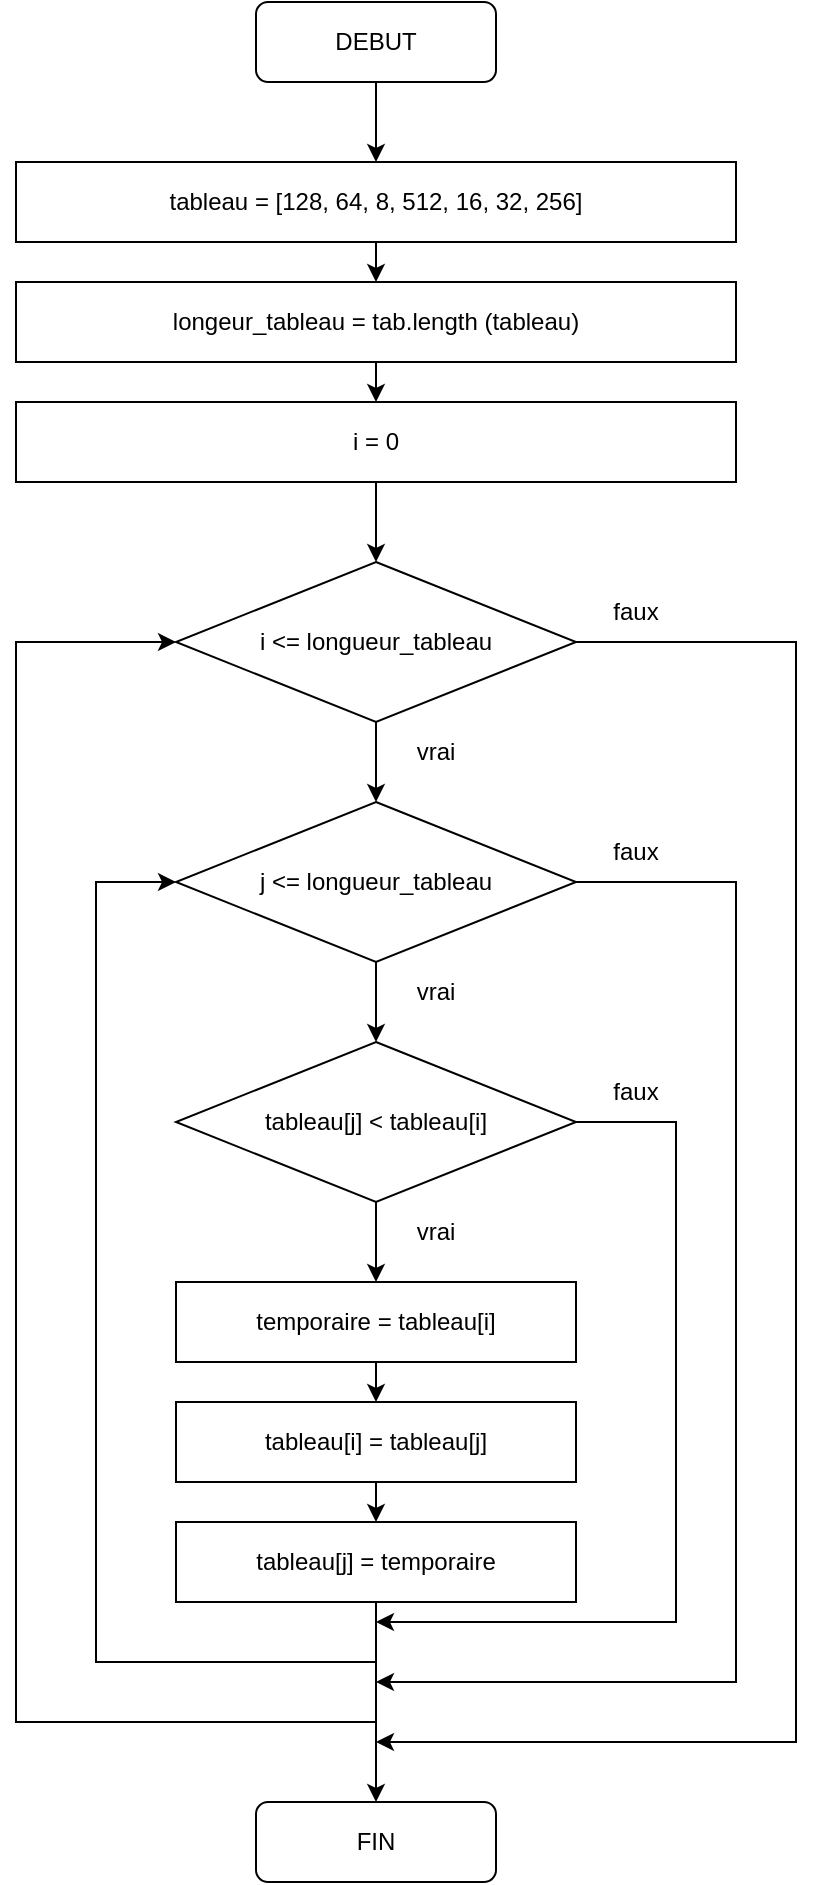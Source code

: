 <mxfile version="18.0.2" type="device"><diagram id="lIBiOj880JPnOqAnk0pg" name="Page-1"><mxGraphModel dx="509" dy="615" grid="1" gridSize="10" guides="1" tooltips="1" connect="1" arrows="1" fold="1" page="1" pageScale="1" pageWidth="827" pageHeight="1169" math="0" shadow="0"><root><mxCell id="0"/><mxCell id="1" parent="0"/><mxCell id="mJKRQIlHHd57HNOImOl2-1" value="" style="rounded=1;whiteSpace=wrap;html=1;fillColor=none;" vertex="1" parent="1"><mxGeometry x="160" y="40" width="120" height="40" as="geometry"/></mxCell><mxCell id="mJKRQIlHHd57HNOImOl2-2" value="DEBUT" style="text;html=1;strokeColor=none;fillColor=none;align=center;verticalAlign=middle;whiteSpace=wrap;rounded=0;" vertex="1" parent="1"><mxGeometry x="170" y="45" width="100" height="30" as="geometry"/></mxCell><mxCell id="mJKRQIlHHd57HNOImOl2-3" value="" style="rounded=0;whiteSpace=wrap;html=1;fillColor=none;" vertex="1" parent="1"><mxGeometry x="40" y="120" width="360" height="40" as="geometry"/></mxCell><mxCell id="mJKRQIlHHd57HNOImOl2-4" value="tableau = [128, 64, 8, 512, 16, 32, 256]" style="text;html=1;strokeColor=none;fillColor=none;align=center;verticalAlign=middle;whiteSpace=wrap;rounded=0;" vertex="1" parent="1"><mxGeometry x="50" y="125" width="340" height="30" as="geometry"/></mxCell><mxCell id="mJKRQIlHHd57HNOImOl2-5" value="" style="rounded=0;whiteSpace=wrap;html=1;fillColor=none;" vertex="1" parent="1"><mxGeometry x="40" y="180" width="360" height="40" as="geometry"/></mxCell><mxCell id="mJKRQIlHHd57HNOImOl2-6" value="longeur_tableau = tab.length (tableau)" style="text;html=1;strokeColor=none;fillColor=none;align=center;verticalAlign=middle;whiteSpace=wrap;rounded=0;" vertex="1" parent="1"><mxGeometry x="50" y="185" width="340" height="30" as="geometry"/></mxCell><mxCell id="mJKRQIlHHd57HNOImOl2-47" style="edgeStyle=orthogonalEdgeStyle;rounded=0;orthogonalLoop=1;jettySize=auto;html=1;exitX=1;exitY=0.5;exitDx=0;exitDy=0;" edge="1" parent="1" source="mJKRQIlHHd57HNOImOl2-7"><mxGeometry relative="1" as="geometry"><mxPoint x="220" y="910" as="targetPoint"/><Array as="points"><mxPoint x="430" y="360"/><mxPoint x="430" y="910"/><mxPoint x="220" y="910"/></Array></mxGeometry></mxCell><mxCell id="mJKRQIlHHd57HNOImOl2-7" value="" style="rhombus;whiteSpace=wrap;html=1;fillColor=none;" vertex="1" parent="1"><mxGeometry x="120" y="320" width="200" height="80" as="geometry"/></mxCell><mxCell id="mJKRQIlHHd57HNOImOl2-8" value="" style="rounded=0;whiteSpace=wrap;html=1;fillColor=none;" vertex="1" parent="1"><mxGeometry x="40" y="240" width="360" height="40" as="geometry"/></mxCell><mxCell id="mJKRQIlHHd57HNOImOl2-9" value="i = 0" style="text;html=1;strokeColor=none;fillColor=none;align=center;verticalAlign=middle;whiteSpace=wrap;rounded=0;" vertex="1" parent="1"><mxGeometry x="50" y="245" width="340" height="30" as="geometry"/></mxCell><mxCell id="mJKRQIlHHd57HNOImOl2-10" value="i &amp;lt;=&amp;nbsp;longueur_tableau" style="text;html=1;strokeColor=none;fillColor=none;align=center;verticalAlign=middle;whiteSpace=wrap;rounded=0;" vertex="1" parent="1"><mxGeometry x="160" y="345" width="120" height="30" as="geometry"/></mxCell><mxCell id="mJKRQIlHHd57HNOImOl2-11" value="" style="rhombus;whiteSpace=wrap;html=1;fillColor=none;" vertex="1" parent="1"><mxGeometry x="120" y="440" width="200" height="80" as="geometry"/></mxCell><mxCell id="mJKRQIlHHd57HNOImOl2-12" value="j &amp;lt;=&amp;nbsp;longueur_tableau" style="text;html=1;strokeColor=none;fillColor=none;align=center;verticalAlign=middle;whiteSpace=wrap;rounded=0;" vertex="1" parent="1"><mxGeometry x="160" y="465" width="120" height="30" as="geometry"/></mxCell><mxCell id="mJKRQIlHHd57HNOImOl2-42" style="edgeStyle=orthogonalEdgeStyle;rounded=0;orthogonalLoop=1;jettySize=auto;html=1;exitX=1;exitY=0.5;exitDx=0;exitDy=0;" edge="1" parent="1" source="mJKRQIlHHd57HNOImOl2-13"><mxGeometry relative="1" as="geometry"><mxPoint x="220" y="850" as="targetPoint"/><Array as="points"><mxPoint x="370" y="600"/><mxPoint x="370" y="850"/></Array></mxGeometry></mxCell><mxCell id="mJKRQIlHHd57HNOImOl2-13" value="" style="rhombus;whiteSpace=wrap;html=1;fillColor=none;" vertex="1" parent="1"><mxGeometry x="120" y="560" width="200" height="80" as="geometry"/></mxCell><mxCell id="mJKRQIlHHd57HNOImOl2-14" value="tableau[j] &amp;lt; tableau[i]" style="text;html=1;strokeColor=none;fillColor=none;align=center;verticalAlign=middle;whiteSpace=wrap;rounded=0;" vertex="1" parent="1"><mxGeometry x="160" y="585" width="120" height="30" as="geometry"/></mxCell><mxCell id="mJKRQIlHHd57HNOImOl2-15" value="" style="rounded=0;whiteSpace=wrap;html=1;fillColor=none;" vertex="1" parent="1"><mxGeometry x="120" y="680" width="200" height="40" as="geometry"/></mxCell><mxCell id="mJKRQIlHHd57HNOImOl2-16" value="temporaire = tableau[i]" style="text;html=1;strokeColor=none;fillColor=none;align=center;verticalAlign=middle;whiteSpace=wrap;rounded=0;" vertex="1" parent="1"><mxGeometry x="130" y="685" width="180" height="30" as="geometry"/></mxCell><mxCell id="mJKRQIlHHd57HNOImOl2-17" value="" style="rounded=0;whiteSpace=wrap;html=1;fillColor=none;" vertex="1" parent="1"><mxGeometry x="120" y="740" width="200" height="40" as="geometry"/></mxCell><mxCell id="mJKRQIlHHd57HNOImOl2-18" value="tableau[i] = tableau[j]" style="text;html=1;strokeColor=none;fillColor=none;align=center;verticalAlign=middle;whiteSpace=wrap;rounded=0;" vertex="1" parent="1"><mxGeometry x="130" y="745" width="180" height="30" as="geometry"/></mxCell><mxCell id="mJKRQIlHHd57HNOImOl2-19" value="" style="rounded=0;whiteSpace=wrap;html=1;fillColor=none;" vertex="1" parent="1"><mxGeometry x="120" y="800" width="200" height="40" as="geometry"/></mxCell><mxCell id="mJKRQIlHHd57HNOImOl2-20" value="tableau[j] = temporaire" style="text;html=1;strokeColor=none;fillColor=none;align=center;verticalAlign=middle;whiteSpace=wrap;rounded=0;" vertex="1" parent="1"><mxGeometry x="130" y="805" width="180" height="30" as="geometry"/></mxCell><mxCell id="mJKRQIlHHd57HNOImOl2-21" value="" style="rounded=1;whiteSpace=wrap;html=1;fillColor=none;" vertex="1" parent="1"><mxGeometry x="160" y="940" width="120" height="40" as="geometry"/></mxCell><mxCell id="mJKRQIlHHd57HNOImOl2-22" value="FIN" style="text;html=1;strokeColor=none;fillColor=none;align=center;verticalAlign=middle;whiteSpace=wrap;rounded=0;" vertex="1" parent="1"><mxGeometry x="190" y="945" width="60" height="30" as="geometry"/></mxCell><mxCell id="mJKRQIlHHd57HNOImOl2-26" value="" style="endArrow=classic;html=1;rounded=0;exitX=0.5;exitY=1;exitDx=0;exitDy=0;entryX=0.5;entryY=0;entryDx=0;entryDy=0;" edge="1" parent="1" source="mJKRQIlHHd57HNOImOl2-3" target="mJKRQIlHHd57HNOImOl2-5"><mxGeometry width="50" height="50" relative="1" as="geometry"><mxPoint x="190" y="200" as="sourcePoint"/><mxPoint x="240" y="150" as="targetPoint"/></mxGeometry></mxCell><mxCell id="mJKRQIlHHd57HNOImOl2-29" value="" style="endArrow=classic;html=1;rounded=0;entryX=0.5;entryY=0;entryDx=0;entryDy=0;exitX=0.5;exitY=1;exitDx=0;exitDy=0;" edge="1" parent="1" source="mJKRQIlHHd57HNOImOl2-5" target="mJKRQIlHHd57HNOImOl2-8"><mxGeometry width="50" height="50" relative="1" as="geometry"><mxPoint x="190" y="270" as="sourcePoint"/><mxPoint x="240" y="220" as="targetPoint"/></mxGeometry></mxCell><mxCell id="mJKRQIlHHd57HNOImOl2-30" value="" style="endArrow=classic;html=1;rounded=0;exitX=0.5;exitY=1;exitDx=0;exitDy=0;entryX=0.5;entryY=0;entryDx=0;entryDy=0;" edge="1" parent="1" source="mJKRQIlHHd57HNOImOl2-8" target="mJKRQIlHHd57HNOImOl2-7"><mxGeometry width="50" height="50" relative="1" as="geometry"><mxPoint x="190" y="270" as="sourcePoint"/><mxPoint x="240" y="220" as="targetPoint"/></mxGeometry></mxCell><mxCell id="mJKRQIlHHd57HNOImOl2-31" value="" style="endArrow=classic;html=1;rounded=0;exitX=0.5;exitY=1;exitDx=0;exitDy=0;entryX=0.5;entryY=0;entryDx=0;entryDy=0;" edge="1" parent="1" source="mJKRQIlHHd57HNOImOl2-7" target="mJKRQIlHHd57HNOImOl2-11"><mxGeometry width="50" height="50" relative="1" as="geometry"><mxPoint x="210" y="410" as="sourcePoint"/><mxPoint x="240" y="350" as="targetPoint"/></mxGeometry></mxCell><mxCell id="mJKRQIlHHd57HNOImOl2-32" value="" style="endArrow=classic;html=1;rounded=0;exitX=0.5;exitY=1;exitDx=0;exitDy=0;entryX=0.5;entryY=0;entryDx=0;entryDy=0;" edge="1" parent="1" source="mJKRQIlHHd57HNOImOl2-11" target="mJKRQIlHHd57HNOImOl2-13"><mxGeometry width="50" height="50" relative="1" as="geometry"><mxPoint x="190" y="400" as="sourcePoint"/><mxPoint x="240" y="350" as="targetPoint"/></mxGeometry></mxCell><mxCell id="mJKRQIlHHd57HNOImOl2-33" value="" style="endArrow=classic;html=1;rounded=0;exitX=0.5;exitY=1;exitDx=0;exitDy=0;entryX=0.5;entryY=0;entryDx=0;entryDy=0;" edge="1" parent="1" source="mJKRQIlHHd57HNOImOl2-13" target="mJKRQIlHHd57HNOImOl2-15"><mxGeometry width="50" height="50" relative="1" as="geometry"><mxPoint x="190" y="530" as="sourcePoint"/><mxPoint x="240" y="480" as="targetPoint"/></mxGeometry></mxCell><mxCell id="mJKRQIlHHd57HNOImOl2-34" value="" style="endArrow=classic;html=1;rounded=0;exitX=0.5;exitY=1;exitDx=0;exitDy=0;entryX=0.5;entryY=0;entryDx=0;entryDy=0;" edge="1" parent="1" source="mJKRQIlHHd57HNOImOl2-15" target="mJKRQIlHHd57HNOImOl2-17"><mxGeometry width="50" height="50" relative="1" as="geometry"><mxPoint x="190" y="720" as="sourcePoint"/><mxPoint x="240" y="670" as="targetPoint"/></mxGeometry></mxCell><mxCell id="mJKRQIlHHd57HNOImOl2-35" value="" style="endArrow=classic;html=1;rounded=0;exitX=0.5;exitY=1;exitDx=0;exitDy=0;entryX=0.5;entryY=0;entryDx=0;entryDy=0;" edge="1" parent="1" source="mJKRQIlHHd57HNOImOl2-17" target="mJKRQIlHHd57HNOImOl2-19"><mxGeometry width="50" height="50" relative="1" as="geometry"><mxPoint x="190" y="720" as="sourcePoint"/><mxPoint x="240" y="670" as="targetPoint"/></mxGeometry></mxCell><mxCell id="mJKRQIlHHd57HNOImOl2-36" value="" style="endArrow=classic;html=1;rounded=0;exitX=0.5;exitY=1;exitDx=0;exitDy=0;entryX=0.5;entryY=0;entryDx=0;entryDy=0;" edge="1" parent="1" source="mJKRQIlHHd57HNOImOl2-19" target="mJKRQIlHHd57HNOImOl2-21"><mxGeometry width="50" height="50" relative="1" as="geometry"><mxPoint x="190" y="850" as="sourcePoint"/><mxPoint x="240" y="800" as="targetPoint"/></mxGeometry></mxCell><mxCell id="mJKRQIlHHd57HNOImOl2-37" value="vrai" style="text;html=1;strokeColor=none;fillColor=none;align=center;verticalAlign=middle;whiteSpace=wrap;rounded=0;" vertex="1" parent="1"><mxGeometry x="220" y="400" width="60" height="30" as="geometry"/></mxCell><mxCell id="mJKRQIlHHd57HNOImOl2-38" value="vrai" style="text;html=1;strokeColor=none;fillColor=none;align=center;verticalAlign=middle;whiteSpace=wrap;rounded=0;" vertex="1" parent="1"><mxGeometry x="220" y="520" width="60" height="30" as="geometry"/></mxCell><mxCell id="mJKRQIlHHd57HNOImOl2-39" value="vrai" style="text;html=1;strokeColor=none;fillColor=none;align=center;verticalAlign=middle;whiteSpace=wrap;rounded=0;" vertex="1" parent="1"><mxGeometry x="220" y="640" width="60" height="30" as="geometry"/></mxCell><mxCell id="mJKRQIlHHd57HNOImOl2-41" value="" style="endArrow=classic;html=1;rounded=0;entryX=0;entryY=0.5;entryDx=0;entryDy=0;" edge="1" parent="1" target="mJKRQIlHHd57HNOImOl2-7"><mxGeometry width="50" height="50" relative="1" as="geometry"><mxPoint x="220" y="900" as="sourcePoint"/><mxPoint x="40" y="360" as="targetPoint"/><Array as="points"><mxPoint x="40" y="900"/><mxPoint x="40" y="360"/></Array></mxGeometry></mxCell><mxCell id="mJKRQIlHHd57HNOImOl2-43" value="" style="endArrow=classic;html=1;rounded=0;exitX=1;exitY=0.5;exitDx=0;exitDy=0;" edge="1" parent="1" source="mJKRQIlHHd57HNOImOl2-11"><mxGeometry width="50" height="50" relative="1" as="geometry"><mxPoint x="160" y="690" as="sourcePoint"/><mxPoint x="220" y="880" as="targetPoint"/><Array as="points"><mxPoint x="400" y="480"/><mxPoint x="400" y="880"/><mxPoint x="220" y="880"/></Array></mxGeometry></mxCell><mxCell id="mJKRQIlHHd57HNOImOl2-44" value="" style="endArrow=classic;html=1;rounded=0;entryX=0;entryY=0.5;entryDx=0;entryDy=0;" edge="1" parent="1" target="mJKRQIlHHd57HNOImOl2-11"><mxGeometry width="50" height="50" relative="1" as="geometry"><mxPoint x="220" y="870" as="sourcePoint"/><mxPoint x="80" y="480" as="targetPoint"/><Array as="points"><mxPoint x="80" y="870"/><mxPoint x="80" y="480"/></Array></mxGeometry></mxCell><mxCell id="mJKRQIlHHd57HNOImOl2-45" value="faux" style="text;html=1;strokeColor=none;fillColor=none;align=center;verticalAlign=middle;whiteSpace=wrap;rounded=0;" vertex="1" parent="1"><mxGeometry x="320" y="450" width="60" height="30" as="geometry"/></mxCell><mxCell id="mJKRQIlHHd57HNOImOl2-46" value="faux" style="text;html=1;strokeColor=none;fillColor=none;align=center;verticalAlign=middle;whiteSpace=wrap;rounded=0;" vertex="1" parent="1"><mxGeometry x="320" y="570" width="60" height="30" as="geometry"/></mxCell><mxCell id="mJKRQIlHHd57HNOImOl2-48" value="faux" style="text;html=1;strokeColor=none;fillColor=none;align=center;verticalAlign=middle;whiteSpace=wrap;rounded=0;" vertex="1" parent="1"><mxGeometry x="320" y="330" width="60" height="30" as="geometry"/></mxCell><mxCell id="mJKRQIlHHd57HNOImOl2-49" value="" style="endArrow=classic;html=1;rounded=0;exitX=0.5;exitY=1;exitDx=0;exitDy=0;" edge="1" parent="1" source="mJKRQIlHHd57HNOImOl2-1"><mxGeometry width="50" height="50" relative="1" as="geometry"><mxPoint x="160" y="220" as="sourcePoint"/><mxPoint x="220" y="120" as="targetPoint"/></mxGeometry></mxCell></root></mxGraphModel></diagram></mxfile>